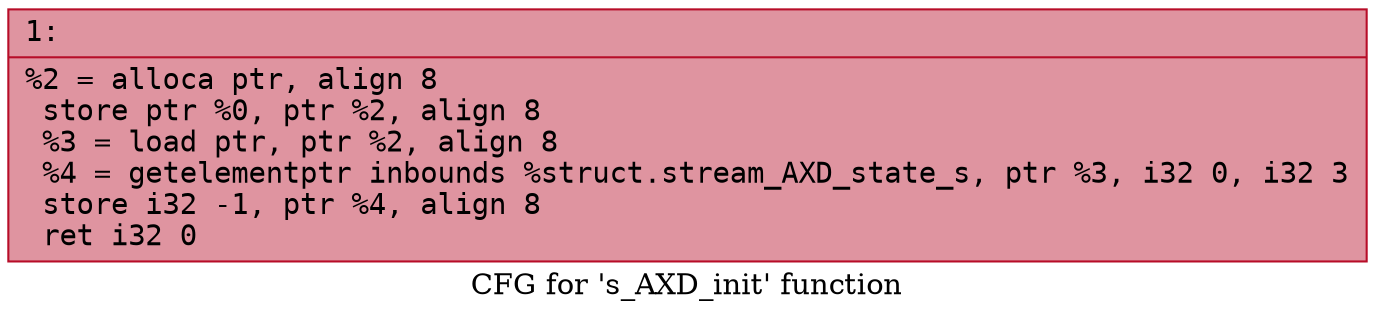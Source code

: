 digraph "CFG for 's_AXD_init' function" {
	label="CFG for 's_AXD_init' function";

	Node0x6000012da440 [shape=record,color="#b70d28ff", style=filled, fillcolor="#b70d2870" fontname="Courier",label="{1:\l|  %2 = alloca ptr, align 8\l  store ptr %0, ptr %2, align 8\l  %3 = load ptr, ptr %2, align 8\l  %4 = getelementptr inbounds %struct.stream_AXD_state_s, ptr %3, i32 0, i32 3\l  store i32 -1, ptr %4, align 8\l  ret i32 0\l}"];
}

